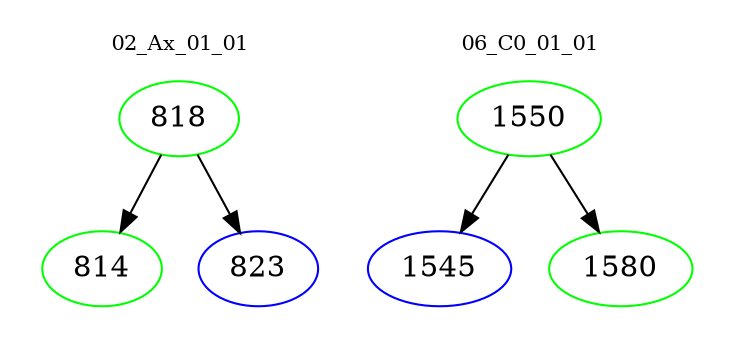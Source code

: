 digraph{
subgraph cluster_0 {
color = white
label = "02_Ax_01_01";
fontsize=10;
T0_818 [label="818", color="green"]
T0_818 -> T0_814 [color="black"]
T0_814 [label="814", color="green"]
T0_818 -> T0_823 [color="black"]
T0_823 [label="823", color="blue"]
}
subgraph cluster_1 {
color = white
label = "06_C0_01_01";
fontsize=10;
T1_1550 [label="1550", color="green"]
T1_1550 -> T1_1545 [color="black"]
T1_1545 [label="1545", color="blue"]
T1_1550 -> T1_1580 [color="black"]
T1_1580 [label="1580", color="green"]
}
}
